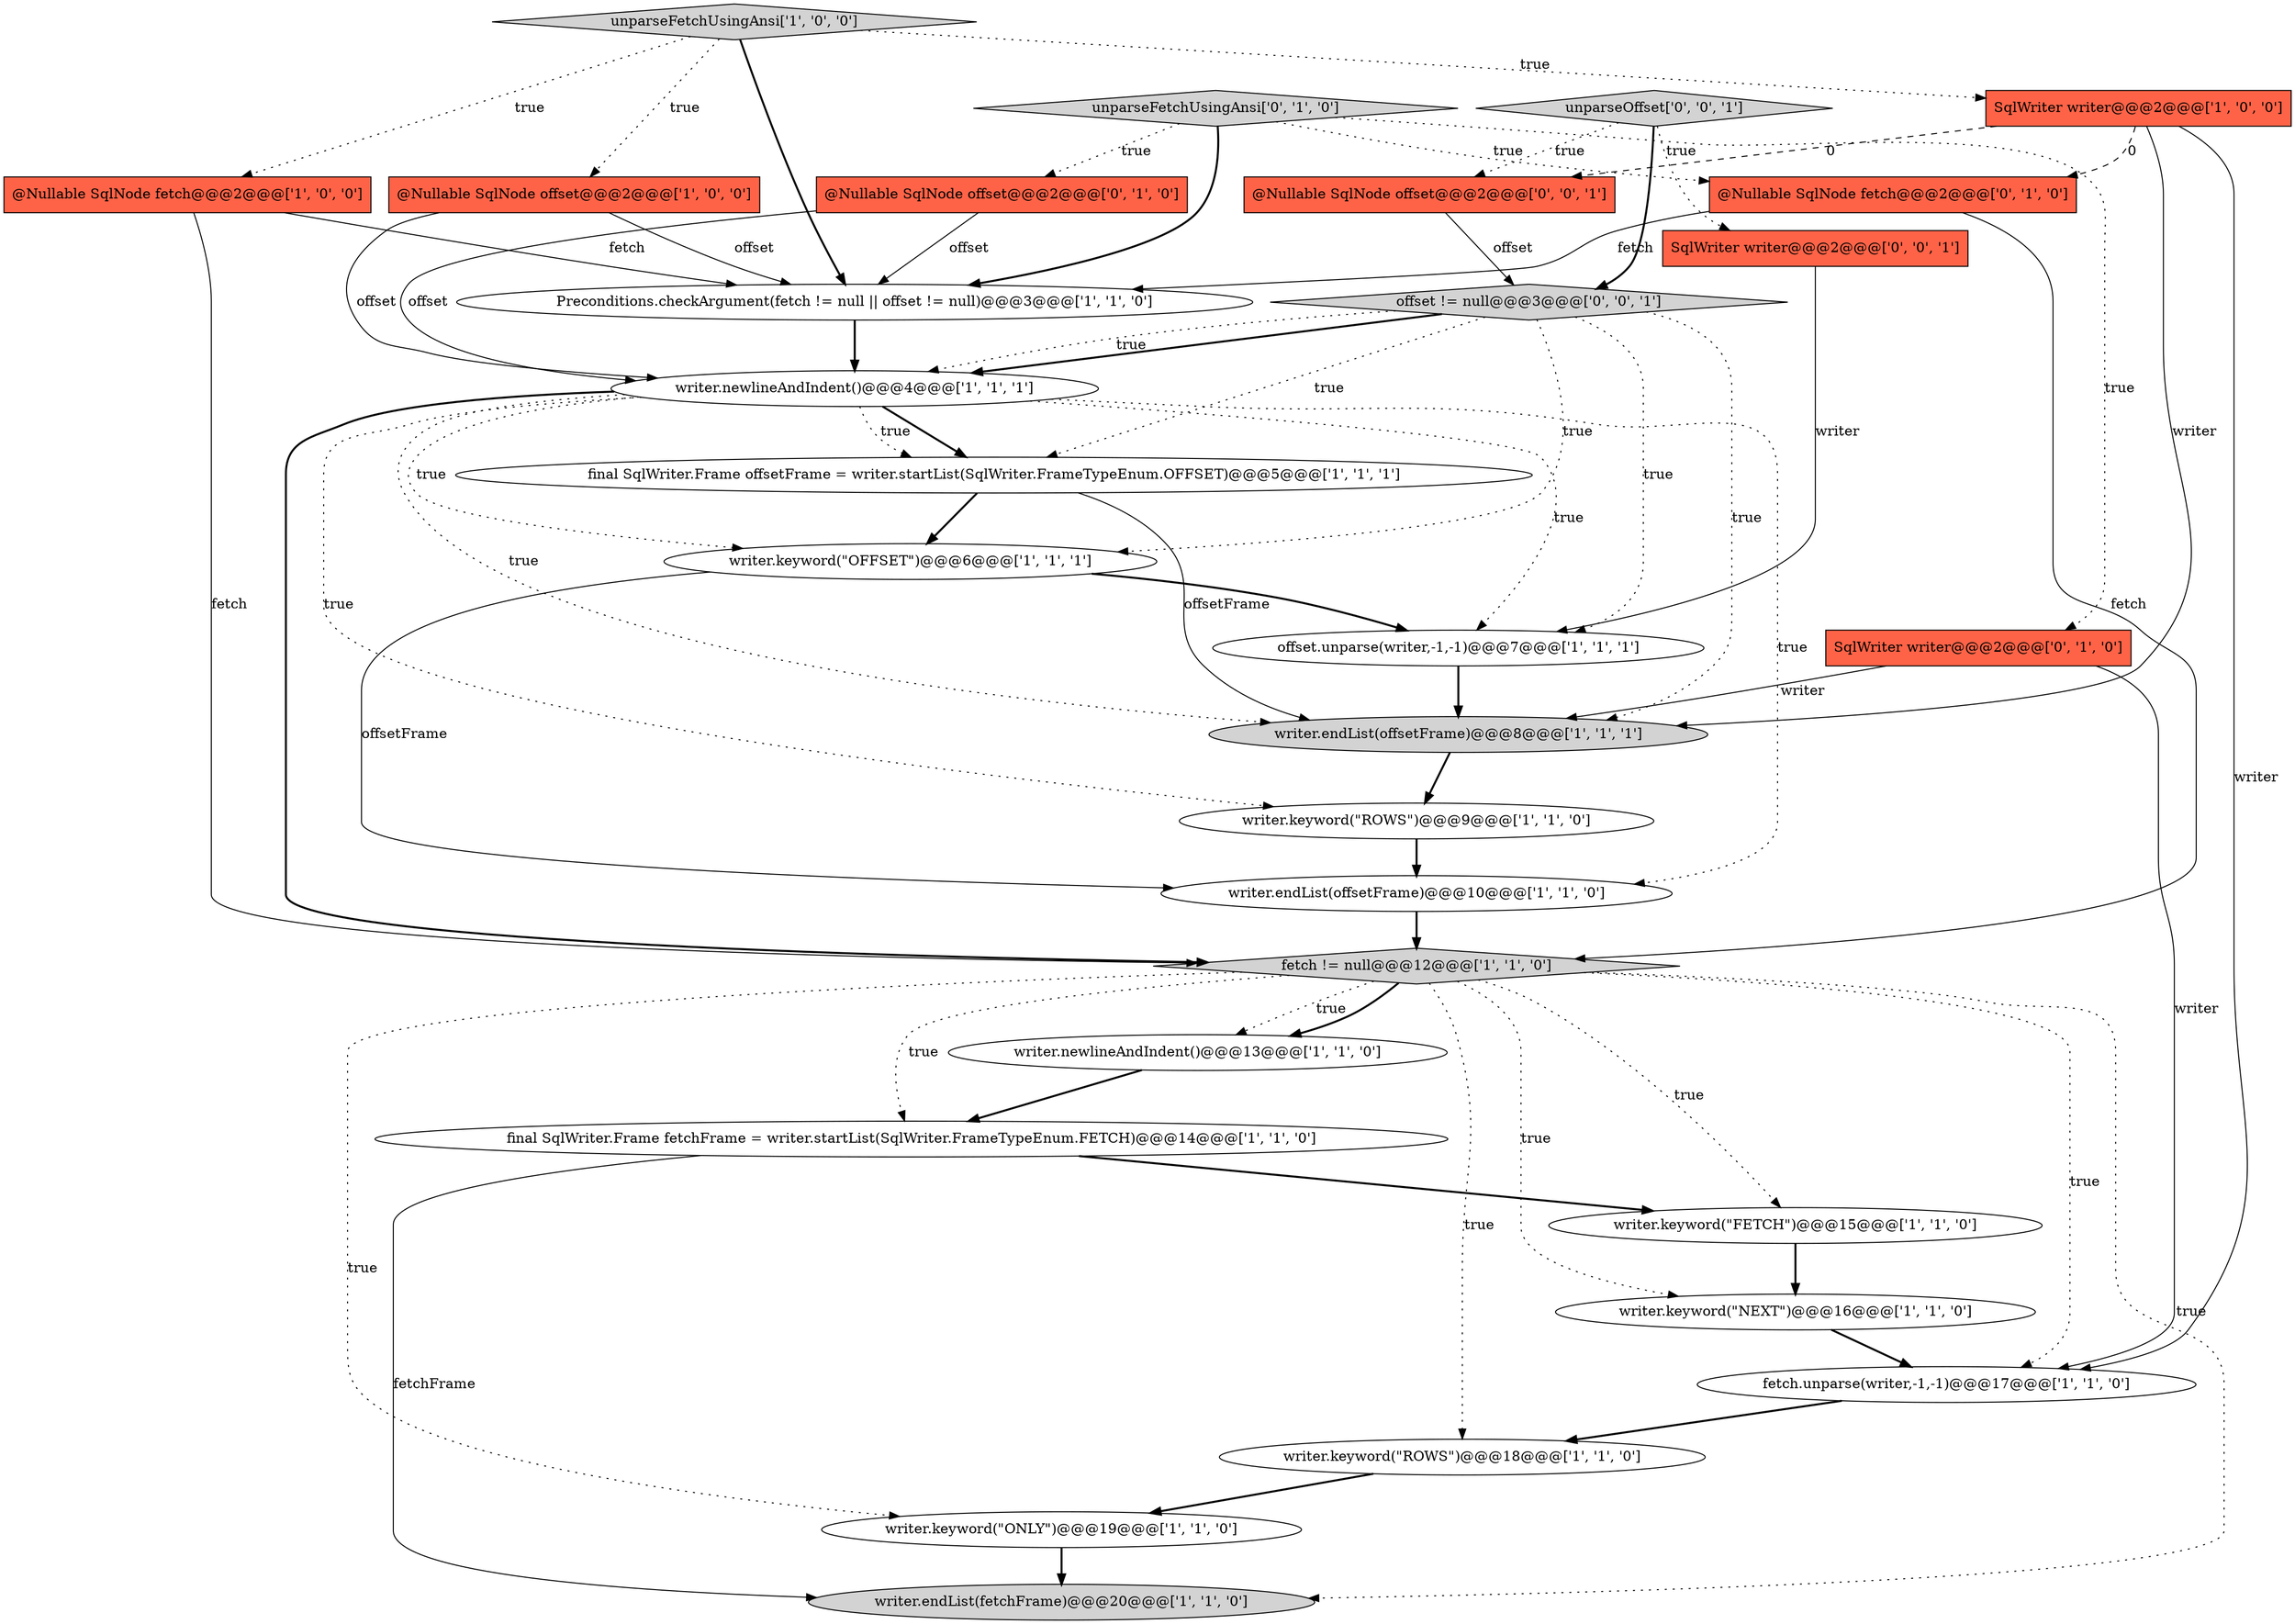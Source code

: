 digraph {
3 [style = filled, label = "Preconditions.checkArgument(fetch != null || offset != null)@@@3@@@['1', '1', '0']", fillcolor = white, shape = ellipse image = "AAA0AAABBB1BBB"];
20 [style = filled, label = "writer.keyword(\"NEXT\")@@@16@@@['1', '1', '0']", fillcolor = white, shape = ellipse image = "AAA0AAABBB1BBB"];
4 [style = filled, label = "offset.unparse(writer,-1,-1)@@@7@@@['1', '1', '1']", fillcolor = white, shape = ellipse image = "AAA0AAABBB1BBB"];
1 [style = filled, label = "@Nullable SqlNode offset@@@2@@@['1', '0', '0']", fillcolor = tomato, shape = box image = "AAA0AAABBB1BBB"];
24 [style = filled, label = "@Nullable SqlNode fetch@@@2@@@['0', '1', '0']", fillcolor = tomato, shape = box image = "AAA1AAABBB2BBB"];
27 [style = filled, label = "offset != null@@@3@@@['0', '0', '1']", fillcolor = lightgray, shape = diamond image = "AAA0AAABBB3BBB"];
25 [style = filled, label = "SqlWriter writer@@@2@@@['0', '0', '1']", fillcolor = tomato, shape = box image = "AAA0AAABBB3BBB"];
11 [style = filled, label = "writer.endList(offsetFrame)@@@8@@@['1', '1', '1']", fillcolor = lightgray, shape = ellipse image = "AAA0AAABBB1BBB"];
14 [style = filled, label = "fetch.unparse(writer,-1,-1)@@@17@@@['1', '1', '0']", fillcolor = white, shape = ellipse image = "AAA0AAABBB1BBB"];
22 [style = filled, label = "unparseFetchUsingAnsi['0', '1', '0']", fillcolor = lightgray, shape = diamond image = "AAA0AAABBB2BBB"];
9 [style = filled, label = "writer.newlineAndIndent()@@@4@@@['1', '1', '1']", fillcolor = white, shape = ellipse image = "AAA0AAABBB1BBB"];
8 [style = filled, label = "@Nullable SqlNode fetch@@@2@@@['1', '0', '0']", fillcolor = tomato, shape = box image = "AAA0AAABBB1BBB"];
26 [style = filled, label = "@Nullable SqlNode offset@@@2@@@['0', '0', '1']", fillcolor = tomato, shape = box image = "AAA0AAABBB3BBB"];
0 [style = filled, label = "writer.newlineAndIndent()@@@13@@@['1', '1', '0']", fillcolor = white, shape = ellipse image = "AAA0AAABBB1BBB"];
2 [style = filled, label = "fetch != null@@@12@@@['1', '1', '0']", fillcolor = lightgray, shape = diamond image = "AAA0AAABBB1BBB"];
28 [style = filled, label = "unparseOffset['0', '0', '1']", fillcolor = lightgray, shape = diamond image = "AAA0AAABBB3BBB"];
5 [style = filled, label = "writer.keyword(\"FETCH\")@@@15@@@['1', '1', '0']", fillcolor = white, shape = ellipse image = "AAA0AAABBB1BBB"];
17 [style = filled, label = "writer.keyword(\"ONLY\")@@@19@@@['1', '1', '0']", fillcolor = white, shape = ellipse image = "AAA0AAABBB1BBB"];
13 [style = filled, label = "writer.keyword(\"OFFSET\")@@@6@@@['1', '1', '1']", fillcolor = white, shape = ellipse image = "AAA0AAABBB1BBB"];
18 [style = filled, label = "unparseFetchUsingAnsi['1', '0', '0']", fillcolor = lightgray, shape = diamond image = "AAA0AAABBB1BBB"];
19 [style = filled, label = "SqlWriter writer@@@2@@@['1', '0', '0']", fillcolor = tomato, shape = box image = "AAA1AAABBB1BBB"];
21 [style = filled, label = "@Nullable SqlNode offset@@@2@@@['0', '1', '0']", fillcolor = tomato, shape = box image = "AAA0AAABBB2BBB"];
23 [style = filled, label = "SqlWriter writer@@@2@@@['0', '1', '0']", fillcolor = tomato, shape = box image = "AAA0AAABBB2BBB"];
16 [style = filled, label = "final SqlWriter.Frame offsetFrame = writer.startList(SqlWriter.FrameTypeEnum.OFFSET)@@@5@@@['1', '1', '1']", fillcolor = white, shape = ellipse image = "AAA0AAABBB1BBB"];
12 [style = filled, label = "writer.keyword(\"ROWS\")@@@18@@@['1', '1', '0']", fillcolor = white, shape = ellipse image = "AAA0AAABBB1BBB"];
10 [style = filled, label = "writer.endList(offsetFrame)@@@10@@@['1', '1', '0']", fillcolor = white, shape = ellipse image = "AAA0AAABBB1BBB"];
6 [style = filled, label = "writer.keyword(\"ROWS\")@@@9@@@['1', '1', '0']", fillcolor = white, shape = ellipse image = "AAA0AAABBB1BBB"];
15 [style = filled, label = "writer.endList(fetchFrame)@@@20@@@['1', '1', '0']", fillcolor = lightgray, shape = ellipse image = "AAA0AAABBB1BBB"];
7 [style = filled, label = "final SqlWriter.Frame fetchFrame = writer.startList(SqlWriter.FrameTypeEnum.FETCH)@@@14@@@['1', '1', '0']", fillcolor = white, shape = ellipse image = "AAA0AAABBB1BBB"];
2->20 [style = dotted, label="true"];
22->21 [style = dotted, label="true"];
18->3 [style = bold, label=""];
16->13 [style = bold, label=""];
2->0 [style = dotted, label="true"];
22->23 [style = dotted, label="true"];
13->10 [style = solid, label="offsetFrame"];
5->20 [style = bold, label=""];
21->9 [style = solid, label="offset"];
9->2 [style = bold, label=""];
19->11 [style = solid, label="writer"];
23->11 [style = solid, label="writer"];
9->11 [style = dotted, label="true"];
8->2 [style = solid, label="fetch"];
11->6 [style = bold, label=""];
12->17 [style = bold, label=""];
27->9 [style = bold, label=""];
2->17 [style = dotted, label="true"];
18->19 [style = dotted, label="true"];
2->15 [style = dotted, label="true"];
18->1 [style = dotted, label="true"];
28->25 [style = dotted, label="true"];
20->14 [style = bold, label=""];
18->8 [style = dotted, label="true"];
23->14 [style = solid, label="writer"];
27->13 [style = dotted, label="true"];
22->24 [style = dotted, label="true"];
9->6 [style = dotted, label="true"];
27->4 [style = dotted, label="true"];
9->16 [style = bold, label=""];
21->3 [style = solid, label="offset"];
7->15 [style = solid, label="fetchFrame"];
27->16 [style = dotted, label="true"];
27->11 [style = dotted, label="true"];
0->7 [style = bold, label=""];
3->9 [style = bold, label=""];
22->3 [style = bold, label=""];
24->2 [style = solid, label="fetch"];
25->4 [style = solid, label="writer"];
2->0 [style = bold, label=""];
7->5 [style = bold, label=""];
19->26 [style = dashed, label="0"];
27->9 [style = dotted, label="true"];
1->9 [style = solid, label="offset"];
6->10 [style = bold, label=""];
14->12 [style = bold, label=""];
9->13 [style = dotted, label="true"];
26->27 [style = solid, label="offset"];
2->7 [style = dotted, label="true"];
28->26 [style = dotted, label="true"];
17->15 [style = bold, label=""];
2->12 [style = dotted, label="true"];
1->3 [style = solid, label="offset"];
9->4 [style = dotted, label="true"];
2->14 [style = dotted, label="true"];
10->2 [style = bold, label=""];
19->24 [style = dashed, label="0"];
28->27 [style = bold, label=""];
8->3 [style = solid, label="fetch"];
9->16 [style = dotted, label="true"];
2->5 [style = dotted, label="true"];
4->11 [style = bold, label=""];
24->3 [style = solid, label="fetch"];
9->10 [style = dotted, label="true"];
19->14 [style = solid, label="writer"];
13->4 [style = bold, label=""];
16->11 [style = solid, label="offsetFrame"];
}
